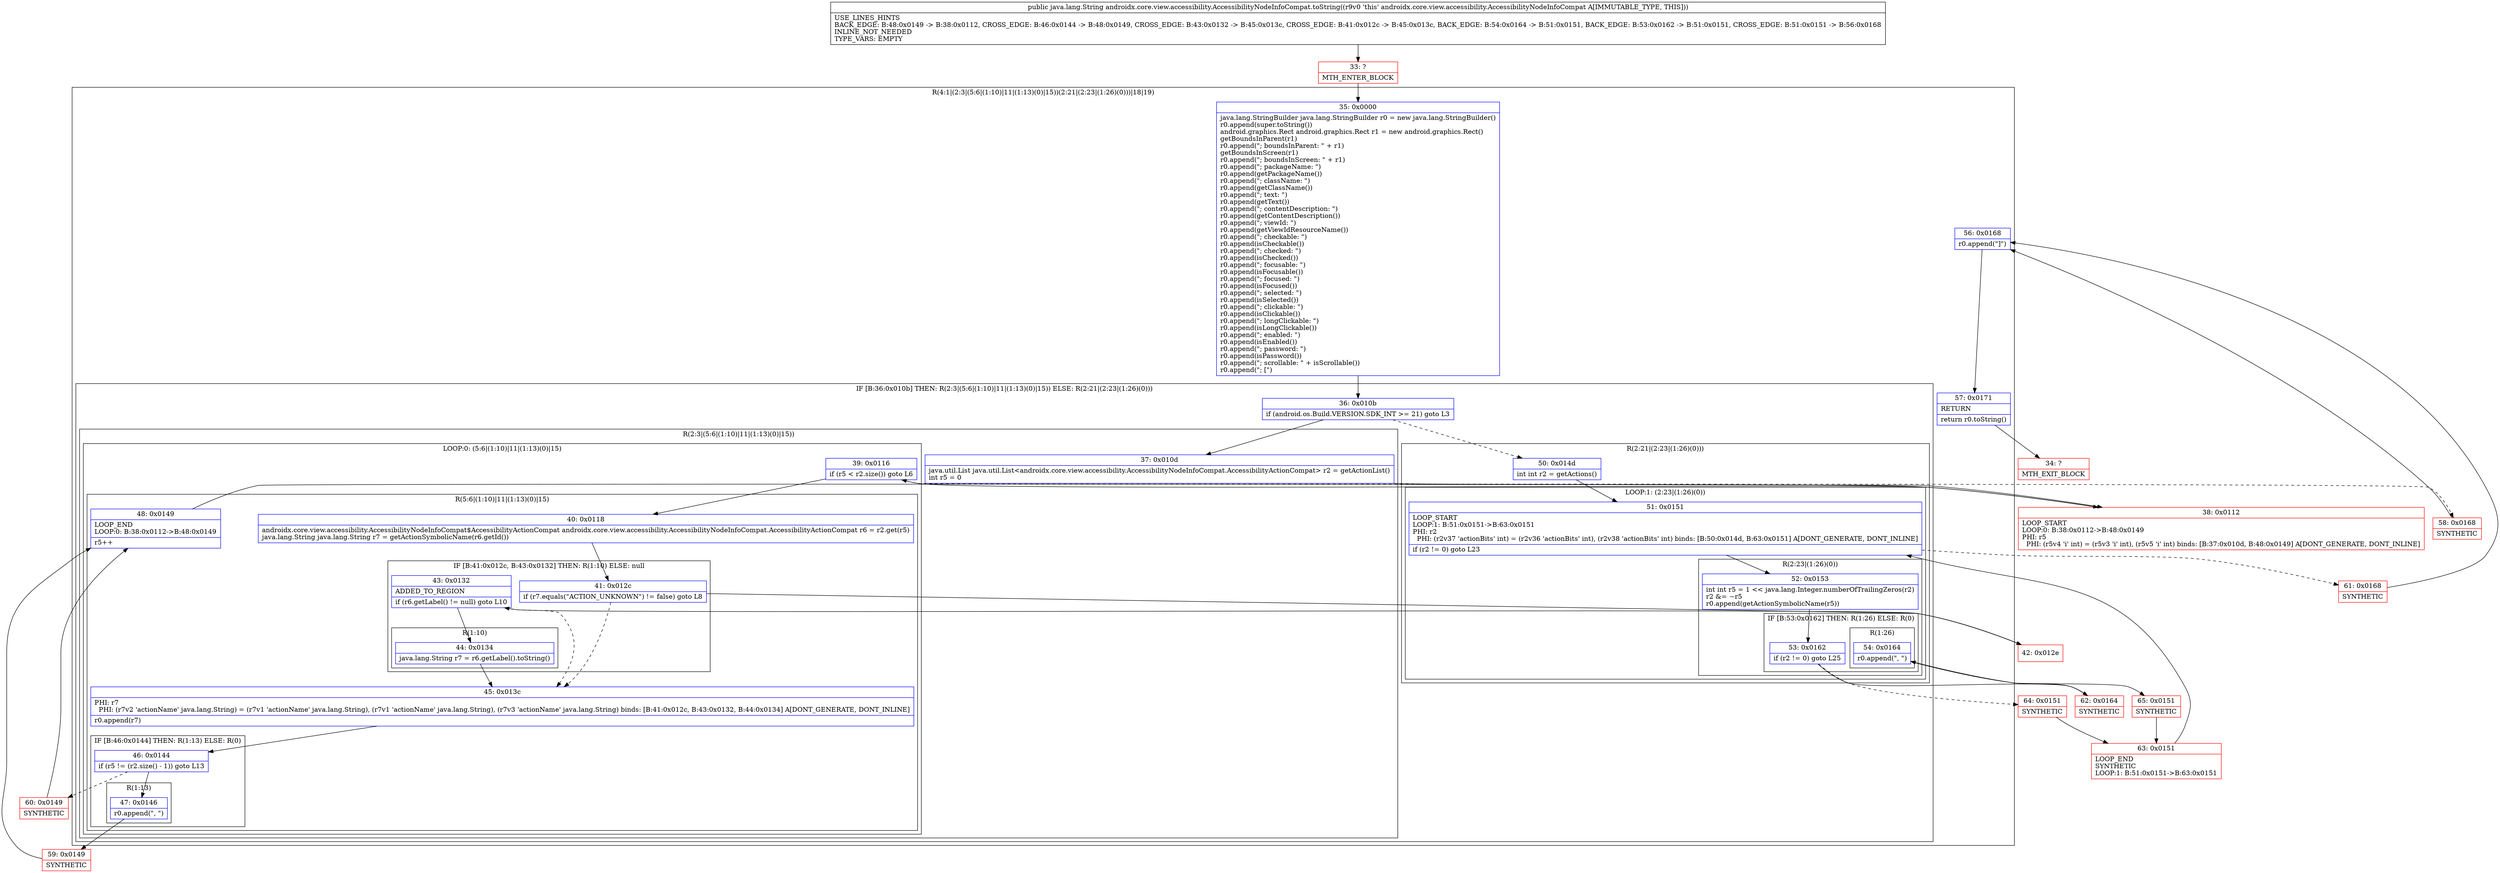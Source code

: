 digraph "CFG forandroidx.core.view.accessibility.AccessibilityNodeInfoCompat.toString()Ljava\/lang\/String;" {
subgraph cluster_Region_1607143159 {
label = "R(4:1|(2:3|(5:6|(1:10)|11|(1:13)(0)|15))(2:21|(2:23|(1:26)(0)))|18|19)";
node [shape=record,color=blue];
Node_35 [shape=record,label="{35\:\ 0x0000|java.lang.StringBuilder java.lang.StringBuilder r0 = new java.lang.StringBuilder()\lr0.append(super.toString())\landroid.graphics.Rect android.graphics.Rect r1 = new android.graphics.Rect()\lgetBoundsInParent(r1)\lr0.append(\"; boundsInParent: \" + r1)\lgetBoundsInScreen(r1)\lr0.append(\"; boundsInScreen: \" + r1)\lr0.append(\"; packageName: \")\lr0.append(getPackageName())\lr0.append(\"; className: \")\lr0.append(getClassName())\lr0.append(\"; text: \")\lr0.append(getText())\lr0.append(\"; contentDescription: \")\lr0.append(getContentDescription())\lr0.append(\"; viewId: \")\lr0.append(getViewIdResourceName())\lr0.append(\"; checkable: \")\lr0.append(isCheckable())\lr0.append(\"; checked: \")\lr0.append(isChecked())\lr0.append(\"; focusable: \")\lr0.append(isFocusable())\lr0.append(\"; focused: \")\lr0.append(isFocused())\lr0.append(\"; selected: \")\lr0.append(isSelected())\lr0.append(\"; clickable: \")\lr0.append(isClickable())\lr0.append(\"; longClickable: \")\lr0.append(isLongClickable())\lr0.append(\"; enabled: \")\lr0.append(isEnabled())\lr0.append(\"; password: \")\lr0.append(isPassword())\lr0.append(\"; scrollable: \" + isScrollable())\lr0.append(\"; [\")\l}"];
subgraph cluster_IfRegion_818504814 {
label = "IF [B:36:0x010b] THEN: R(2:3|(5:6|(1:10)|11|(1:13)(0)|15)) ELSE: R(2:21|(2:23|(1:26)(0)))";
node [shape=record,color=blue];
Node_36 [shape=record,label="{36\:\ 0x010b|if (android.os.Build.VERSION.SDK_INT \>= 21) goto L3\l}"];
subgraph cluster_Region_139163748 {
label = "R(2:3|(5:6|(1:10)|11|(1:13)(0)|15))";
node [shape=record,color=blue];
Node_37 [shape=record,label="{37\:\ 0x010d|java.util.List java.util.List\<androidx.core.view.accessibility.AccessibilityNodeInfoCompat.AccessibilityActionCompat\> r2 = getActionList()\lint r5 = 0\l}"];
subgraph cluster_LoopRegion_182759856 {
label = "LOOP:0: (5:6|(1:10)|11|(1:13)(0)|15)";
node [shape=record,color=blue];
Node_39 [shape=record,label="{39\:\ 0x0116|if (r5 \< r2.size()) goto L6\l}"];
subgraph cluster_Region_1308444308 {
label = "R(5:6|(1:10)|11|(1:13)(0)|15)";
node [shape=record,color=blue];
Node_40 [shape=record,label="{40\:\ 0x0118|androidx.core.view.accessibility.AccessibilityNodeInfoCompat$AccessibilityActionCompat androidx.core.view.accessibility.AccessibilityNodeInfoCompat.AccessibilityActionCompat r6 = r2.get(r5)\ljava.lang.String java.lang.String r7 = getActionSymbolicName(r6.getId())\l}"];
subgraph cluster_IfRegion_1756897097 {
label = "IF [B:41:0x012c, B:43:0x0132] THEN: R(1:10) ELSE: null";
node [shape=record,color=blue];
Node_41 [shape=record,label="{41\:\ 0x012c|if (r7.equals(\"ACTION_UNKNOWN\") != false) goto L8\l}"];
Node_43 [shape=record,label="{43\:\ 0x0132|ADDED_TO_REGION\l|if (r6.getLabel() != null) goto L10\l}"];
subgraph cluster_Region_1004782178 {
label = "R(1:10)";
node [shape=record,color=blue];
Node_44 [shape=record,label="{44\:\ 0x0134|java.lang.String r7 = r6.getLabel().toString()\l}"];
}
}
Node_45 [shape=record,label="{45\:\ 0x013c|PHI: r7 \l  PHI: (r7v2 'actionName' java.lang.String) = (r7v1 'actionName' java.lang.String), (r7v1 'actionName' java.lang.String), (r7v3 'actionName' java.lang.String) binds: [B:41:0x012c, B:43:0x0132, B:44:0x0134] A[DONT_GENERATE, DONT_INLINE]\l|r0.append(r7)\l}"];
subgraph cluster_IfRegion_783397995 {
label = "IF [B:46:0x0144] THEN: R(1:13) ELSE: R(0)";
node [shape=record,color=blue];
Node_46 [shape=record,label="{46\:\ 0x0144|if (r5 != (r2.size() \- 1)) goto L13\l}"];
subgraph cluster_Region_509168224 {
label = "R(1:13)";
node [shape=record,color=blue];
Node_47 [shape=record,label="{47\:\ 0x0146|r0.append(\", \")\l}"];
}
subgraph cluster_Region_190985448 {
label = "R(0)";
node [shape=record,color=blue];
}
}
Node_48 [shape=record,label="{48\:\ 0x0149|LOOP_END\lLOOP:0: B:38:0x0112\-\>B:48:0x0149\l|r5++\l}"];
}
}
}
subgraph cluster_Region_50345384 {
label = "R(2:21|(2:23|(1:26)(0)))";
node [shape=record,color=blue];
Node_50 [shape=record,label="{50\:\ 0x014d|int int r2 = getActions()\l}"];
subgraph cluster_LoopRegion_1474196962 {
label = "LOOP:1: (2:23|(1:26)(0))";
node [shape=record,color=blue];
Node_51 [shape=record,label="{51\:\ 0x0151|LOOP_START\lLOOP:1: B:51:0x0151\-\>B:63:0x0151\lPHI: r2 \l  PHI: (r2v37 'actionBits' int) = (r2v36 'actionBits' int), (r2v38 'actionBits' int) binds: [B:50:0x014d, B:63:0x0151] A[DONT_GENERATE, DONT_INLINE]\l|if (r2 != 0) goto L23\l}"];
subgraph cluster_Region_601161852 {
label = "R(2:23|(1:26)(0))";
node [shape=record,color=blue];
Node_52 [shape=record,label="{52\:\ 0x0153|int int r5 = 1 \<\< java.lang.Integer.numberOfTrailingZeros(r2)\lr2 &= ~r5\lr0.append(getActionSymbolicName(r5))\l}"];
subgraph cluster_IfRegion_1543723397 {
label = "IF [B:53:0x0162] THEN: R(1:26) ELSE: R(0)";
node [shape=record,color=blue];
Node_53 [shape=record,label="{53\:\ 0x0162|if (r2 != 0) goto L25\l}"];
subgraph cluster_Region_619585095 {
label = "R(1:26)";
node [shape=record,color=blue];
Node_54 [shape=record,label="{54\:\ 0x0164|r0.append(\", \")\l}"];
}
subgraph cluster_Region_422478461 {
label = "R(0)";
node [shape=record,color=blue];
}
}
}
}
}
}
Node_56 [shape=record,label="{56\:\ 0x0168|r0.append(\"]\")\l}"];
Node_57 [shape=record,label="{57\:\ 0x0171|RETURN\l|return r0.toString()\l}"];
}
Node_33 [shape=record,color=red,label="{33\:\ ?|MTH_ENTER_BLOCK\l}"];
Node_38 [shape=record,color=red,label="{38\:\ 0x0112|LOOP_START\lLOOP:0: B:38:0x0112\-\>B:48:0x0149\lPHI: r5 \l  PHI: (r5v4 'i' int) = (r5v3 'i' int), (r5v5 'i' int) binds: [B:37:0x010d, B:48:0x0149] A[DONT_GENERATE, DONT_INLINE]\l}"];
Node_42 [shape=record,color=red,label="{42\:\ 0x012e}"];
Node_59 [shape=record,color=red,label="{59\:\ 0x0149|SYNTHETIC\l}"];
Node_60 [shape=record,color=red,label="{60\:\ 0x0149|SYNTHETIC\l}"];
Node_58 [shape=record,color=red,label="{58\:\ 0x0168|SYNTHETIC\l}"];
Node_34 [shape=record,color=red,label="{34\:\ ?|MTH_EXIT_BLOCK\l}"];
Node_62 [shape=record,color=red,label="{62\:\ 0x0164|SYNTHETIC\l}"];
Node_65 [shape=record,color=red,label="{65\:\ 0x0151|SYNTHETIC\l}"];
Node_63 [shape=record,color=red,label="{63\:\ 0x0151|LOOP_END\lSYNTHETIC\lLOOP:1: B:51:0x0151\-\>B:63:0x0151\l}"];
Node_64 [shape=record,color=red,label="{64\:\ 0x0151|SYNTHETIC\l}"];
Node_61 [shape=record,color=red,label="{61\:\ 0x0168|SYNTHETIC\l}"];
MethodNode[shape=record,label="{public java.lang.String androidx.core.view.accessibility.AccessibilityNodeInfoCompat.toString((r9v0 'this' androidx.core.view.accessibility.AccessibilityNodeInfoCompat A[IMMUTABLE_TYPE, THIS]))  | USE_LINES_HINTS\lBACK_EDGE: B:48:0x0149 \-\> B:38:0x0112, CROSS_EDGE: B:46:0x0144 \-\> B:48:0x0149, CROSS_EDGE: B:43:0x0132 \-\> B:45:0x013c, CROSS_EDGE: B:41:0x012c \-\> B:45:0x013c, BACK_EDGE: B:54:0x0164 \-\> B:51:0x0151, BACK_EDGE: B:53:0x0162 \-\> B:51:0x0151, CROSS_EDGE: B:51:0x0151 \-\> B:56:0x0168\lINLINE_NOT_NEEDED\lTYPE_VARS: EMPTY\l}"];
MethodNode -> Node_33;Node_35 -> Node_36;
Node_36 -> Node_37;
Node_36 -> Node_50[style=dashed];
Node_37 -> Node_38;
Node_39 -> Node_40;
Node_39 -> Node_58[style=dashed];
Node_40 -> Node_41;
Node_41 -> Node_42;
Node_41 -> Node_45[style=dashed];
Node_43 -> Node_44;
Node_43 -> Node_45[style=dashed];
Node_44 -> Node_45;
Node_45 -> Node_46;
Node_46 -> Node_47;
Node_46 -> Node_60[style=dashed];
Node_47 -> Node_59;
Node_48 -> Node_38;
Node_50 -> Node_51;
Node_51 -> Node_52;
Node_51 -> Node_61[style=dashed];
Node_52 -> Node_53;
Node_53 -> Node_62;
Node_53 -> Node_64[style=dashed];
Node_54 -> Node_65;
Node_56 -> Node_57;
Node_57 -> Node_34;
Node_33 -> Node_35;
Node_38 -> Node_39;
Node_42 -> Node_43;
Node_59 -> Node_48;
Node_60 -> Node_48;
Node_58 -> Node_56;
Node_62 -> Node_54;
Node_65 -> Node_63;
Node_63 -> Node_51;
Node_64 -> Node_63;
Node_61 -> Node_56;
}

